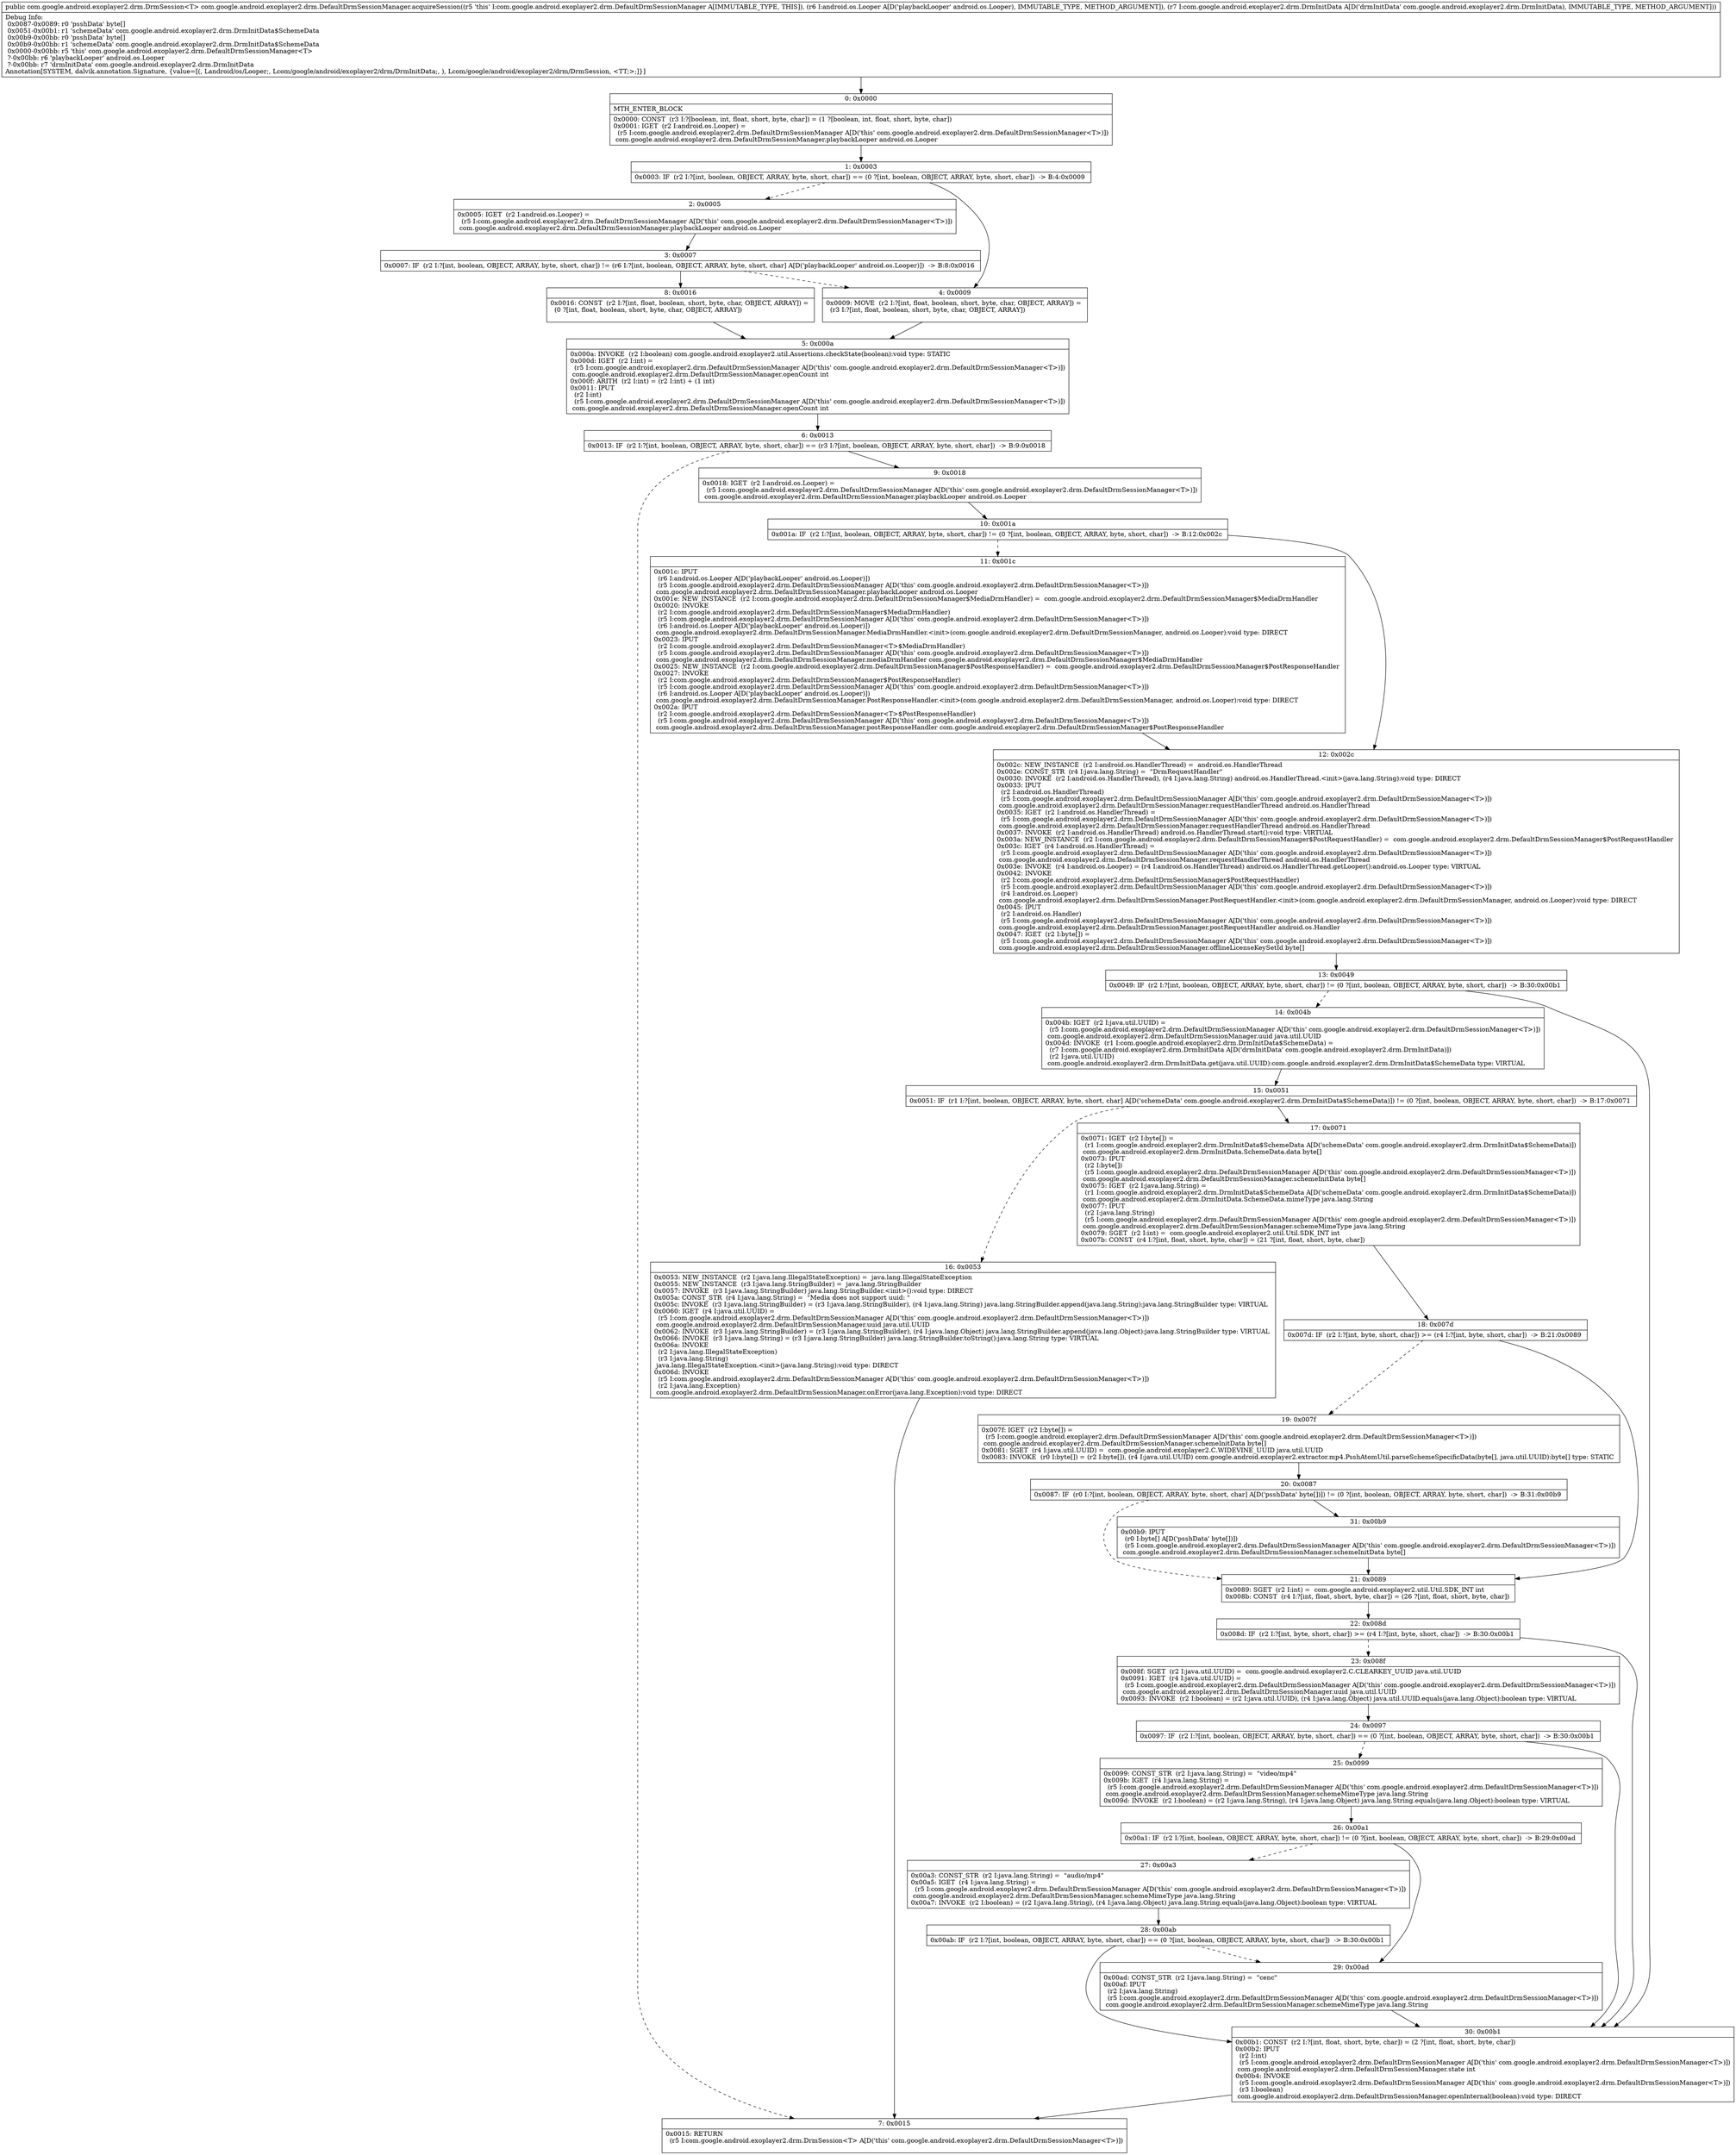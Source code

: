 digraph "CFG forcom.google.android.exoplayer2.drm.DefaultDrmSessionManager.acquireSession(Landroid\/os\/Looper;Lcom\/google\/android\/exoplayer2\/drm\/DrmInitData;)Lcom\/google\/android\/exoplayer2\/drm\/DrmSession;" {
Node_0 [shape=record,label="{0\:\ 0x0000|MTH_ENTER_BLOCK\l|0x0000: CONST  (r3 I:?[boolean, int, float, short, byte, char]) = (1 ?[boolean, int, float, short, byte, char]) \l0x0001: IGET  (r2 I:android.os.Looper) = \l  (r5 I:com.google.android.exoplayer2.drm.DefaultDrmSessionManager A[D('this' com.google.android.exoplayer2.drm.DefaultDrmSessionManager\<T\>)])\l com.google.android.exoplayer2.drm.DefaultDrmSessionManager.playbackLooper android.os.Looper \l}"];
Node_1 [shape=record,label="{1\:\ 0x0003|0x0003: IF  (r2 I:?[int, boolean, OBJECT, ARRAY, byte, short, char]) == (0 ?[int, boolean, OBJECT, ARRAY, byte, short, char])  \-\> B:4:0x0009 \l}"];
Node_2 [shape=record,label="{2\:\ 0x0005|0x0005: IGET  (r2 I:android.os.Looper) = \l  (r5 I:com.google.android.exoplayer2.drm.DefaultDrmSessionManager A[D('this' com.google.android.exoplayer2.drm.DefaultDrmSessionManager\<T\>)])\l com.google.android.exoplayer2.drm.DefaultDrmSessionManager.playbackLooper android.os.Looper \l}"];
Node_3 [shape=record,label="{3\:\ 0x0007|0x0007: IF  (r2 I:?[int, boolean, OBJECT, ARRAY, byte, short, char]) != (r6 I:?[int, boolean, OBJECT, ARRAY, byte, short, char] A[D('playbackLooper' android.os.Looper)])  \-\> B:8:0x0016 \l}"];
Node_4 [shape=record,label="{4\:\ 0x0009|0x0009: MOVE  (r2 I:?[int, float, boolean, short, byte, char, OBJECT, ARRAY]) = \l  (r3 I:?[int, float, boolean, short, byte, char, OBJECT, ARRAY])\l \l}"];
Node_5 [shape=record,label="{5\:\ 0x000a|0x000a: INVOKE  (r2 I:boolean) com.google.android.exoplayer2.util.Assertions.checkState(boolean):void type: STATIC \l0x000d: IGET  (r2 I:int) = \l  (r5 I:com.google.android.exoplayer2.drm.DefaultDrmSessionManager A[D('this' com.google.android.exoplayer2.drm.DefaultDrmSessionManager\<T\>)])\l com.google.android.exoplayer2.drm.DefaultDrmSessionManager.openCount int \l0x000f: ARITH  (r2 I:int) = (r2 I:int) + (1 int) \l0x0011: IPUT  \l  (r2 I:int)\l  (r5 I:com.google.android.exoplayer2.drm.DefaultDrmSessionManager A[D('this' com.google.android.exoplayer2.drm.DefaultDrmSessionManager\<T\>)])\l com.google.android.exoplayer2.drm.DefaultDrmSessionManager.openCount int \l}"];
Node_6 [shape=record,label="{6\:\ 0x0013|0x0013: IF  (r2 I:?[int, boolean, OBJECT, ARRAY, byte, short, char]) == (r3 I:?[int, boolean, OBJECT, ARRAY, byte, short, char])  \-\> B:9:0x0018 \l}"];
Node_7 [shape=record,label="{7\:\ 0x0015|0x0015: RETURN  \l  (r5 I:com.google.android.exoplayer2.drm.DrmSession\<T\> A[D('this' com.google.android.exoplayer2.drm.DefaultDrmSessionManager\<T\>)])\l \l}"];
Node_8 [shape=record,label="{8\:\ 0x0016|0x0016: CONST  (r2 I:?[int, float, boolean, short, byte, char, OBJECT, ARRAY]) = \l  (0 ?[int, float, boolean, short, byte, char, OBJECT, ARRAY])\l \l}"];
Node_9 [shape=record,label="{9\:\ 0x0018|0x0018: IGET  (r2 I:android.os.Looper) = \l  (r5 I:com.google.android.exoplayer2.drm.DefaultDrmSessionManager A[D('this' com.google.android.exoplayer2.drm.DefaultDrmSessionManager\<T\>)])\l com.google.android.exoplayer2.drm.DefaultDrmSessionManager.playbackLooper android.os.Looper \l}"];
Node_10 [shape=record,label="{10\:\ 0x001a|0x001a: IF  (r2 I:?[int, boolean, OBJECT, ARRAY, byte, short, char]) != (0 ?[int, boolean, OBJECT, ARRAY, byte, short, char])  \-\> B:12:0x002c \l}"];
Node_11 [shape=record,label="{11\:\ 0x001c|0x001c: IPUT  \l  (r6 I:android.os.Looper A[D('playbackLooper' android.os.Looper)])\l  (r5 I:com.google.android.exoplayer2.drm.DefaultDrmSessionManager A[D('this' com.google.android.exoplayer2.drm.DefaultDrmSessionManager\<T\>)])\l com.google.android.exoplayer2.drm.DefaultDrmSessionManager.playbackLooper android.os.Looper \l0x001e: NEW_INSTANCE  (r2 I:com.google.android.exoplayer2.drm.DefaultDrmSessionManager$MediaDrmHandler) =  com.google.android.exoplayer2.drm.DefaultDrmSessionManager$MediaDrmHandler \l0x0020: INVOKE  \l  (r2 I:com.google.android.exoplayer2.drm.DefaultDrmSessionManager$MediaDrmHandler)\l  (r5 I:com.google.android.exoplayer2.drm.DefaultDrmSessionManager A[D('this' com.google.android.exoplayer2.drm.DefaultDrmSessionManager\<T\>)])\l  (r6 I:android.os.Looper A[D('playbackLooper' android.os.Looper)])\l com.google.android.exoplayer2.drm.DefaultDrmSessionManager.MediaDrmHandler.\<init\>(com.google.android.exoplayer2.drm.DefaultDrmSessionManager, android.os.Looper):void type: DIRECT \l0x0023: IPUT  \l  (r2 I:com.google.android.exoplayer2.drm.DefaultDrmSessionManager\<T\>$MediaDrmHandler)\l  (r5 I:com.google.android.exoplayer2.drm.DefaultDrmSessionManager A[D('this' com.google.android.exoplayer2.drm.DefaultDrmSessionManager\<T\>)])\l com.google.android.exoplayer2.drm.DefaultDrmSessionManager.mediaDrmHandler com.google.android.exoplayer2.drm.DefaultDrmSessionManager$MediaDrmHandler \l0x0025: NEW_INSTANCE  (r2 I:com.google.android.exoplayer2.drm.DefaultDrmSessionManager$PostResponseHandler) =  com.google.android.exoplayer2.drm.DefaultDrmSessionManager$PostResponseHandler \l0x0027: INVOKE  \l  (r2 I:com.google.android.exoplayer2.drm.DefaultDrmSessionManager$PostResponseHandler)\l  (r5 I:com.google.android.exoplayer2.drm.DefaultDrmSessionManager A[D('this' com.google.android.exoplayer2.drm.DefaultDrmSessionManager\<T\>)])\l  (r6 I:android.os.Looper A[D('playbackLooper' android.os.Looper)])\l com.google.android.exoplayer2.drm.DefaultDrmSessionManager.PostResponseHandler.\<init\>(com.google.android.exoplayer2.drm.DefaultDrmSessionManager, android.os.Looper):void type: DIRECT \l0x002a: IPUT  \l  (r2 I:com.google.android.exoplayer2.drm.DefaultDrmSessionManager\<T\>$PostResponseHandler)\l  (r5 I:com.google.android.exoplayer2.drm.DefaultDrmSessionManager A[D('this' com.google.android.exoplayer2.drm.DefaultDrmSessionManager\<T\>)])\l com.google.android.exoplayer2.drm.DefaultDrmSessionManager.postResponseHandler com.google.android.exoplayer2.drm.DefaultDrmSessionManager$PostResponseHandler \l}"];
Node_12 [shape=record,label="{12\:\ 0x002c|0x002c: NEW_INSTANCE  (r2 I:android.os.HandlerThread) =  android.os.HandlerThread \l0x002e: CONST_STR  (r4 I:java.lang.String) =  \"DrmRequestHandler\" \l0x0030: INVOKE  (r2 I:android.os.HandlerThread), (r4 I:java.lang.String) android.os.HandlerThread.\<init\>(java.lang.String):void type: DIRECT \l0x0033: IPUT  \l  (r2 I:android.os.HandlerThread)\l  (r5 I:com.google.android.exoplayer2.drm.DefaultDrmSessionManager A[D('this' com.google.android.exoplayer2.drm.DefaultDrmSessionManager\<T\>)])\l com.google.android.exoplayer2.drm.DefaultDrmSessionManager.requestHandlerThread android.os.HandlerThread \l0x0035: IGET  (r2 I:android.os.HandlerThread) = \l  (r5 I:com.google.android.exoplayer2.drm.DefaultDrmSessionManager A[D('this' com.google.android.exoplayer2.drm.DefaultDrmSessionManager\<T\>)])\l com.google.android.exoplayer2.drm.DefaultDrmSessionManager.requestHandlerThread android.os.HandlerThread \l0x0037: INVOKE  (r2 I:android.os.HandlerThread) android.os.HandlerThread.start():void type: VIRTUAL \l0x003a: NEW_INSTANCE  (r2 I:com.google.android.exoplayer2.drm.DefaultDrmSessionManager$PostRequestHandler) =  com.google.android.exoplayer2.drm.DefaultDrmSessionManager$PostRequestHandler \l0x003c: IGET  (r4 I:android.os.HandlerThread) = \l  (r5 I:com.google.android.exoplayer2.drm.DefaultDrmSessionManager A[D('this' com.google.android.exoplayer2.drm.DefaultDrmSessionManager\<T\>)])\l com.google.android.exoplayer2.drm.DefaultDrmSessionManager.requestHandlerThread android.os.HandlerThread \l0x003e: INVOKE  (r4 I:android.os.Looper) = (r4 I:android.os.HandlerThread) android.os.HandlerThread.getLooper():android.os.Looper type: VIRTUAL \l0x0042: INVOKE  \l  (r2 I:com.google.android.exoplayer2.drm.DefaultDrmSessionManager$PostRequestHandler)\l  (r5 I:com.google.android.exoplayer2.drm.DefaultDrmSessionManager A[D('this' com.google.android.exoplayer2.drm.DefaultDrmSessionManager\<T\>)])\l  (r4 I:android.os.Looper)\l com.google.android.exoplayer2.drm.DefaultDrmSessionManager.PostRequestHandler.\<init\>(com.google.android.exoplayer2.drm.DefaultDrmSessionManager, android.os.Looper):void type: DIRECT \l0x0045: IPUT  \l  (r2 I:android.os.Handler)\l  (r5 I:com.google.android.exoplayer2.drm.DefaultDrmSessionManager A[D('this' com.google.android.exoplayer2.drm.DefaultDrmSessionManager\<T\>)])\l com.google.android.exoplayer2.drm.DefaultDrmSessionManager.postRequestHandler android.os.Handler \l0x0047: IGET  (r2 I:byte[]) = \l  (r5 I:com.google.android.exoplayer2.drm.DefaultDrmSessionManager A[D('this' com.google.android.exoplayer2.drm.DefaultDrmSessionManager\<T\>)])\l com.google.android.exoplayer2.drm.DefaultDrmSessionManager.offlineLicenseKeySetId byte[] \l}"];
Node_13 [shape=record,label="{13\:\ 0x0049|0x0049: IF  (r2 I:?[int, boolean, OBJECT, ARRAY, byte, short, char]) != (0 ?[int, boolean, OBJECT, ARRAY, byte, short, char])  \-\> B:30:0x00b1 \l}"];
Node_14 [shape=record,label="{14\:\ 0x004b|0x004b: IGET  (r2 I:java.util.UUID) = \l  (r5 I:com.google.android.exoplayer2.drm.DefaultDrmSessionManager A[D('this' com.google.android.exoplayer2.drm.DefaultDrmSessionManager\<T\>)])\l com.google.android.exoplayer2.drm.DefaultDrmSessionManager.uuid java.util.UUID \l0x004d: INVOKE  (r1 I:com.google.android.exoplayer2.drm.DrmInitData$SchemeData) = \l  (r7 I:com.google.android.exoplayer2.drm.DrmInitData A[D('drmInitData' com.google.android.exoplayer2.drm.DrmInitData)])\l  (r2 I:java.util.UUID)\l com.google.android.exoplayer2.drm.DrmInitData.get(java.util.UUID):com.google.android.exoplayer2.drm.DrmInitData$SchemeData type: VIRTUAL \l}"];
Node_15 [shape=record,label="{15\:\ 0x0051|0x0051: IF  (r1 I:?[int, boolean, OBJECT, ARRAY, byte, short, char] A[D('schemeData' com.google.android.exoplayer2.drm.DrmInitData$SchemeData)]) != (0 ?[int, boolean, OBJECT, ARRAY, byte, short, char])  \-\> B:17:0x0071 \l}"];
Node_16 [shape=record,label="{16\:\ 0x0053|0x0053: NEW_INSTANCE  (r2 I:java.lang.IllegalStateException) =  java.lang.IllegalStateException \l0x0055: NEW_INSTANCE  (r3 I:java.lang.StringBuilder) =  java.lang.StringBuilder \l0x0057: INVOKE  (r3 I:java.lang.StringBuilder) java.lang.StringBuilder.\<init\>():void type: DIRECT \l0x005a: CONST_STR  (r4 I:java.lang.String) =  \"Media does not support uuid: \" \l0x005c: INVOKE  (r3 I:java.lang.StringBuilder) = (r3 I:java.lang.StringBuilder), (r4 I:java.lang.String) java.lang.StringBuilder.append(java.lang.String):java.lang.StringBuilder type: VIRTUAL \l0x0060: IGET  (r4 I:java.util.UUID) = \l  (r5 I:com.google.android.exoplayer2.drm.DefaultDrmSessionManager A[D('this' com.google.android.exoplayer2.drm.DefaultDrmSessionManager\<T\>)])\l com.google.android.exoplayer2.drm.DefaultDrmSessionManager.uuid java.util.UUID \l0x0062: INVOKE  (r3 I:java.lang.StringBuilder) = (r3 I:java.lang.StringBuilder), (r4 I:java.lang.Object) java.lang.StringBuilder.append(java.lang.Object):java.lang.StringBuilder type: VIRTUAL \l0x0066: INVOKE  (r3 I:java.lang.String) = (r3 I:java.lang.StringBuilder) java.lang.StringBuilder.toString():java.lang.String type: VIRTUAL \l0x006a: INVOKE  \l  (r2 I:java.lang.IllegalStateException)\l  (r3 I:java.lang.String)\l java.lang.IllegalStateException.\<init\>(java.lang.String):void type: DIRECT \l0x006d: INVOKE  \l  (r5 I:com.google.android.exoplayer2.drm.DefaultDrmSessionManager A[D('this' com.google.android.exoplayer2.drm.DefaultDrmSessionManager\<T\>)])\l  (r2 I:java.lang.Exception)\l com.google.android.exoplayer2.drm.DefaultDrmSessionManager.onError(java.lang.Exception):void type: DIRECT \l}"];
Node_17 [shape=record,label="{17\:\ 0x0071|0x0071: IGET  (r2 I:byte[]) = \l  (r1 I:com.google.android.exoplayer2.drm.DrmInitData$SchemeData A[D('schemeData' com.google.android.exoplayer2.drm.DrmInitData$SchemeData)])\l com.google.android.exoplayer2.drm.DrmInitData.SchemeData.data byte[] \l0x0073: IPUT  \l  (r2 I:byte[])\l  (r5 I:com.google.android.exoplayer2.drm.DefaultDrmSessionManager A[D('this' com.google.android.exoplayer2.drm.DefaultDrmSessionManager\<T\>)])\l com.google.android.exoplayer2.drm.DefaultDrmSessionManager.schemeInitData byte[] \l0x0075: IGET  (r2 I:java.lang.String) = \l  (r1 I:com.google.android.exoplayer2.drm.DrmInitData$SchemeData A[D('schemeData' com.google.android.exoplayer2.drm.DrmInitData$SchemeData)])\l com.google.android.exoplayer2.drm.DrmInitData.SchemeData.mimeType java.lang.String \l0x0077: IPUT  \l  (r2 I:java.lang.String)\l  (r5 I:com.google.android.exoplayer2.drm.DefaultDrmSessionManager A[D('this' com.google.android.exoplayer2.drm.DefaultDrmSessionManager\<T\>)])\l com.google.android.exoplayer2.drm.DefaultDrmSessionManager.schemeMimeType java.lang.String \l0x0079: SGET  (r2 I:int) =  com.google.android.exoplayer2.util.Util.SDK_INT int \l0x007b: CONST  (r4 I:?[int, float, short, byte, char]) = (21 ?[int, float, short, byte, char]) \l}"];
Node_18 [shape=record,label="{18\:\ 0x007d|0x007d: IF  (r2 I:?[int, byte, short, char]) \>= (r4 I:?[int, byte, short, char])  \-\> B:21:0x0089 \l}"];
Node_19 [shape=record,label="{19\:\ 0x007f|0x007f: IGET  (r2 I:byte[]) = \l  (r5 I:com.google.android.exoplayer2.drm.DefaultDrmSessionManager A[D('this' com.google.android.exoplayer2.drm.DefaultDrmSessionManager\<T\>)])\l com.google.android.exoplayer2.drm.DefaultDrmSessionManager.schemeInitData byte[] \l0x0081: SGET  (r4 I:java.util.UUID) =  com.google.android.exoplayer2.C.WIDEVINE_UUID java.util.UUID \l0x0083: INVOKE  (r0 I:byte[]) = (r2 I:byte[]), (r4 I:java.util.UUID) com.google.android.exoplayer2.extractor.mp4.PsshAtomUtil.parseSchemeSpecificData(byte[], java.util.UUID):byte[] type: STATIC \l}"];
Node_20 [shape=record,label="{20\:\ 0x0087|0x0087: IF  (r0 I:?[int, boolean, OBJECT, ARRAY, byte, short, char] A[D('psshData' byte[])]) != (0 ?[int, boolean, OBJECT, ARRAY, byte, short, char])  \-\> B:31:0x00b9 \l}"];
Node_21 [shape=record,label="{21\:\ 0x0089|0x0089: SGET  (r2 I:int) =  com.google.android.exoplayer2.util.Util.SDK_INT int \l0x008b: CONST  (r4 I:?[int, float, short, byte, char]) = (26 ?[int, float, short, byte, char]) \l}"];
Node_22 [shape=record,label="{22\:\ 0x008d|0x008d: IF  (r2 I:?[int, byte, short, char]) \>= (r4 I:?[int, byte, short, char])  \-\> B:30:0x00b1 \l}"];
Node_23 [shape=record,label="{23\:\ 0x008f|0x008f: SGET  (r2 I:java.util.UUID) =  com.google.android.exoplayer2.C.CLEARKEY_UUID java.util.UUID \l0x0091: IGET  (r4 I:java.util.UUID) = \l  (r5 I:com.google.android.exoplayer2.drm.DefaultDrmSessionManager A[D('this' com.google.android.exoplayer2.drm.DefaultDrmSessionManager\<T\>)])\l com.google.android.exoplayer2.drm.DefaultDrmSessionManager.uuid java.util.UUID \l0x0093: INVOKE  (r2 I:boolean) = (r2 I:java.util.UUID), (r4 I:java.lang.Object) java.util.UUID.equals(java.lang.Object):boolean type: VIRTUAL \l}"];
Node_24 [shape=record,label="{24\:\ 0x0097|0x0097: IF  (r2 I:?[int, boolean, OBJECT, ARRAY, byte, short, char]) == (0 ?[int, boolean, OBJECT, ARRAY, byte, short, char])  \-\> B:30:0x00b1 \l}"];
Node_25 [shape=record,label="{25\:\ 0x0099|0x0099: CONST_STR  (r2 I:java.lang.String) =  \"video\/mp4\" \l0x009b: IGET  (r4 I:java.lang.String) = \l  (r5 I:com.google.android.exoplayer2.drm.DefaultDrmSessionManager A[D('this' com.google.android.exoplayer2.drm.DefaultDrmSessionManager\<T\>)])\l com.google.android.exoplayer2.drm.DefaultDrmSessionManager.schemeMimeType java.lang.String \l0x009d: INVOKE  (r2 I:boolean) = (r2 I:java.lang.String), (r4 I:java.lang.Object) java.lang.String.equals(java.lang.Object):boolean type: VIRTUAL \l}"];
Node_26 [shape=record,label="{26\:\ 0x00a1|0x00a1: IF  (r2 I:?[int, boolean, OBJECT, ARRAY, byte, short, char]) != (0 ?[int, boolean, OBJECT, ARRAY, byte, short, char])  \-\> B:29:0x00ad \l}"];
Node_27 [shape=record,label="{27\:\ 0x00a3|0x00a3: CONST_STR  (r2 I:java.lang.String) =  \"audio\/mp4\" \l0x00a5: IGET  (r4 I:java.lang.String) = \l  (r5 I:com.google.android.exoplayer2.drm.DefaultDrmSessionManager A[D('this' com.google.android.exoplayer2.drm.DefaultDrmSessionManager\<T\>)])\l com.google.android.exoplayer2.drm.DefaultDrmSessionManager.schemeMimeType java.lang.String \l0x00a7: INVOKE  (r2 I:boolean) = (r2 I:java.lang.String), (r4 I:java.lang.Object) java.lang.String.equals(java.lang.Object):boolean type: VIRTUAL \l}"];
Node_28 [shape=record,label="{28\:\ 0x00ab|0x00ab: IF  (r2 I:?[int, boolean, OBJECT, ARRAY, byte, short, char]) == (0 ?[int, boolean, OBJECT, ARRAY, byte, short, char])  \-\> B:30:0x00b1 \l}"];
Node_29 [shape=record,label="{29\:\ 0x00ad|0x00ad: CONST_STR  (r2 I:java.lang.String) =  \"cenc\" \l0x00af: IPUT  \l  (r2 I:java.lang.String)\l  (r5 I:com.google.android.exoplayer2.drm.DefaultDrmSessionManager A[D('this' com.google.android.exoplayer2.drm.DefaultDrmSessionManager\<T\>)])\l com.google.android.exoplayer2.drm.DefaultDrmSessionManager.schemeMimeType java.lang.String \l}"];
Node_30 [shape=record,label="{30\:\ 0x00b1|0x00b1: CONST  (r2 I:?[int, float, short, byte, char]) = (2 ?[int, float, short, byte, char]) \l0x00b2: IPUT  \l  (r2 I:int)\l  (r5 I:com.google.android.exoplayer2.drm.DefaultDrmSessionManager A[D('this' com.google.android.exoplayer2.drm.DefaultDrmSessionManager\<T\>)])\l com.google.android.exoplayer2.drm.DefaultDrmSessionManager.state int \l0x00b4: INVOKE  \l  (r5 I:com.google.android.exoplayer2.drm.DefaultDrmSessionManager A[D('this' com.google.android.exoplayer2.drm.DefaultDrmSessionManager\<T\>)])\l  (r3 I:boolean)\l com.google.android.exoplayer2.drm.DefaultDrmSessionManager.openInternal(boolean):void type: DIRECT \l}"];
Node_31 [shape=record,label="{31\:\ 0x00b9|0x00b9: IPUT  \l  (r0 I:byte[] A[D('psshData' byte[])])\l  (r5 I:com.google.android.exoplayer2.drm.DefaultDrmSessionManager A[D('this' com.google.android.exoplayer2.drm.DefaultDrmSessionManager\<T\>)])\l com.google.android.exoplayer2.drm.DefaultDrmSessionManager.schemeInitData byte[] \l}"];
MethodNode[shape=record,label="{public com.google.android.exoplayer2.drm.DrmSession\<T\> com.google.android.exoplayer2.drm.DefaultDrmSessionManager.acquireSession((r5 'this' I:com.google.android.exoplayer2.drm.DefaultDrmSessionManager A[IMMUTABLE_TYPE, THIS]), (r6 I:android.os.Looper A[D('playbackLooper' android.os.Looper), IMMUTABLE_TYPE, METHOD_ARGUMENT]), (r7 I:com.google.android.exoplayer2.drm.DrmInitData A[D('drmInitData' com.google.android.exoplayer2.drm.DrmInitData), IMMUTABLE_TYPE, METHOD_ARGUMENT]))  | Debug Info:\l  0x0087\-0x0089: r0 'psshData' byte[]\l  0x0051\-0x00b1: r1 'schemeData' com.google.android.exoplayer2.drm.DrmInitData$SchemeData\l  0x00b9\-0x00bb: r0 'psshData' byte[]\l  0x00b9\-0x00bb: r1 'schemeData' com.google.android.exoplayer2.drm.DrmInitData$SchemeData\l  0x0000\-0x00bb: r5 'this' com.google.android.exoplayer2.drm.DefaultDrmSessionManager\<T\>\l  ?\-0x00bb: r6 'playbackLooper' android.os.Looper\l  ?\-0x00bb: r7 'drmInitData' com.google.android.exoplayer2.drm.DrmInitData\lAnnotation[SYSTEM, dalvik.annotation.Signature, \{value=[(, Landroid\/os\/Looper;, Lcom\/google\/android\/exoplayer2\/drm\/DrmInitData;, ), Lcom\/google\/android\/exoplayer2\/drm\/DrmSession, \<TT;\>;]\}]\l}"];
MethodNode -> Node_0;
Node_0 -> Node_1;
Node_1 -> Node_2[style=dashed];
Node_1 -> Node_4;
Node_2 -> Node_3;
Node_3 -> Node_4[style=dashed];
Node_3 -> Node_8;
Node_4 -> Node_5;
Node_5 -> Node_6;
Node_6 -> Node_7[style=dashed];
Node_6 -> Node_9;
Node_8 -> Node_5;
Node_9 -> Node_10;
Node_10 -> Node_11[style=dashed];
Node_10 -> Node_12;
Node_11 -> Node_12;
Node_12 -> Node_13;
Node_13 -> Node_14[style=dashed];
Node_13 -> Node_30;
Node_14 -> Node_15;
Node_15 -> Node_16[style=dashed];
Node_15 -> Node_17;
Node_16 -> Node_7;
Node_17 -> Node_18;
Node_18 -> Node_19[style=dashed];
Node_18 -> Node_21;
Node_19 -> Node_20;
Node_20 -> Node_21[style=dashed];
Node_20 -> Node_31;
Node_21 -> Node_22;
Node_22 -> Node_23[style=dashed];
Node_22 -> Node_30;
Node_23 -> Node_24;
Node_24 -> Node_25[style=dashed];
Node_24 -> Node_30;
Node_25 -> Node_26;
Node_26 -> Node_27[style=dashed];
Node_26 -> Node_29;
Node_27 -> Node_28;
Node_28 -> Node_29[style=dashed];
Node_28 -> Node_30;
Node_29 -> Node_30;
Node_30 -> Node_7;
Node_31 -> Node_21;
}

